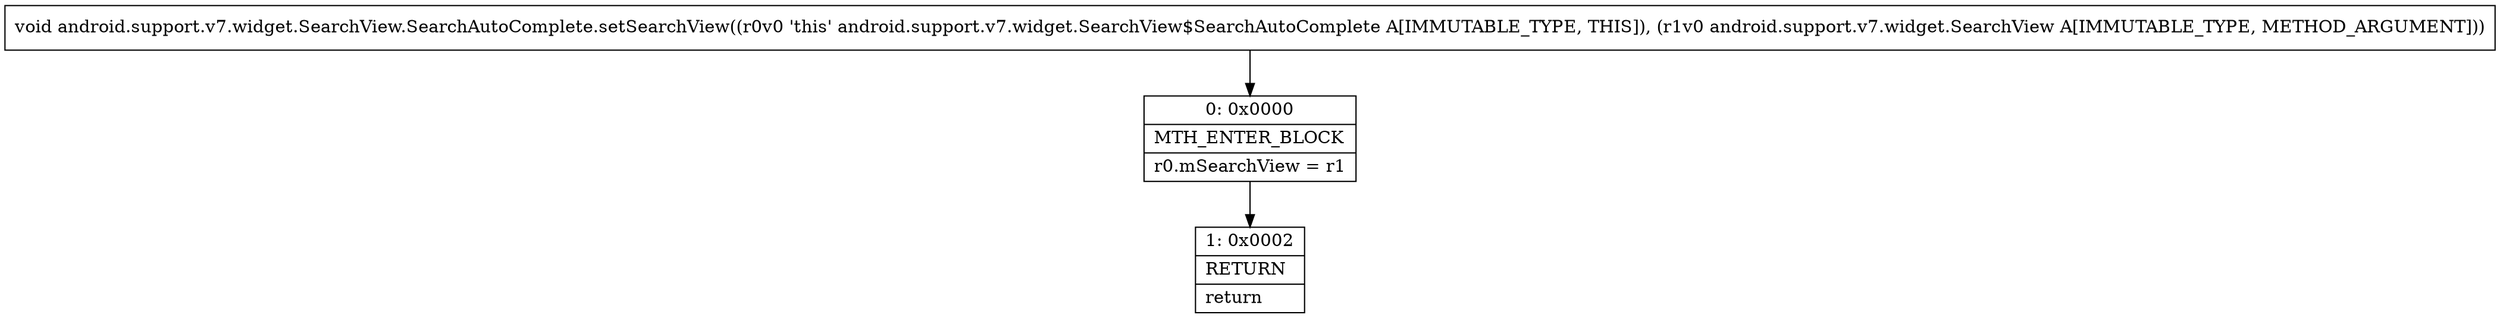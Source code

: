 digraph "CFG forandroid.support.v7.widget.SearchView.SearchAutoComplete.setSearchView(Landroid\/support\/v7\/widget\/SearchView;)V" {
Node_0 [shape=record,label="{0\:\ 0x0000|MTH_ENTER_BLOCK\l|r0.mSearchView = r1\l}"];
Node_1 [shape=record,label="{1\:\ 0x0002|RETURN\l|return\l}"];
MethodNode[shape=record,label="{void android.support.v7.widget.SearchView.SearchAutoComplete.setSearchView((r0v0 'this' android.support.v7.widget.SearchView$SearchAutoComplete A[IMMUTABLE_TYPE, THIS]), (r1v0 android.support.v7.widget.SearchView A[IMMUTABLE_TYPE, METHOD_ARGUMENT])) }"];
MethodNode -> Node_0;
Node_0 -> Node_1;
}

